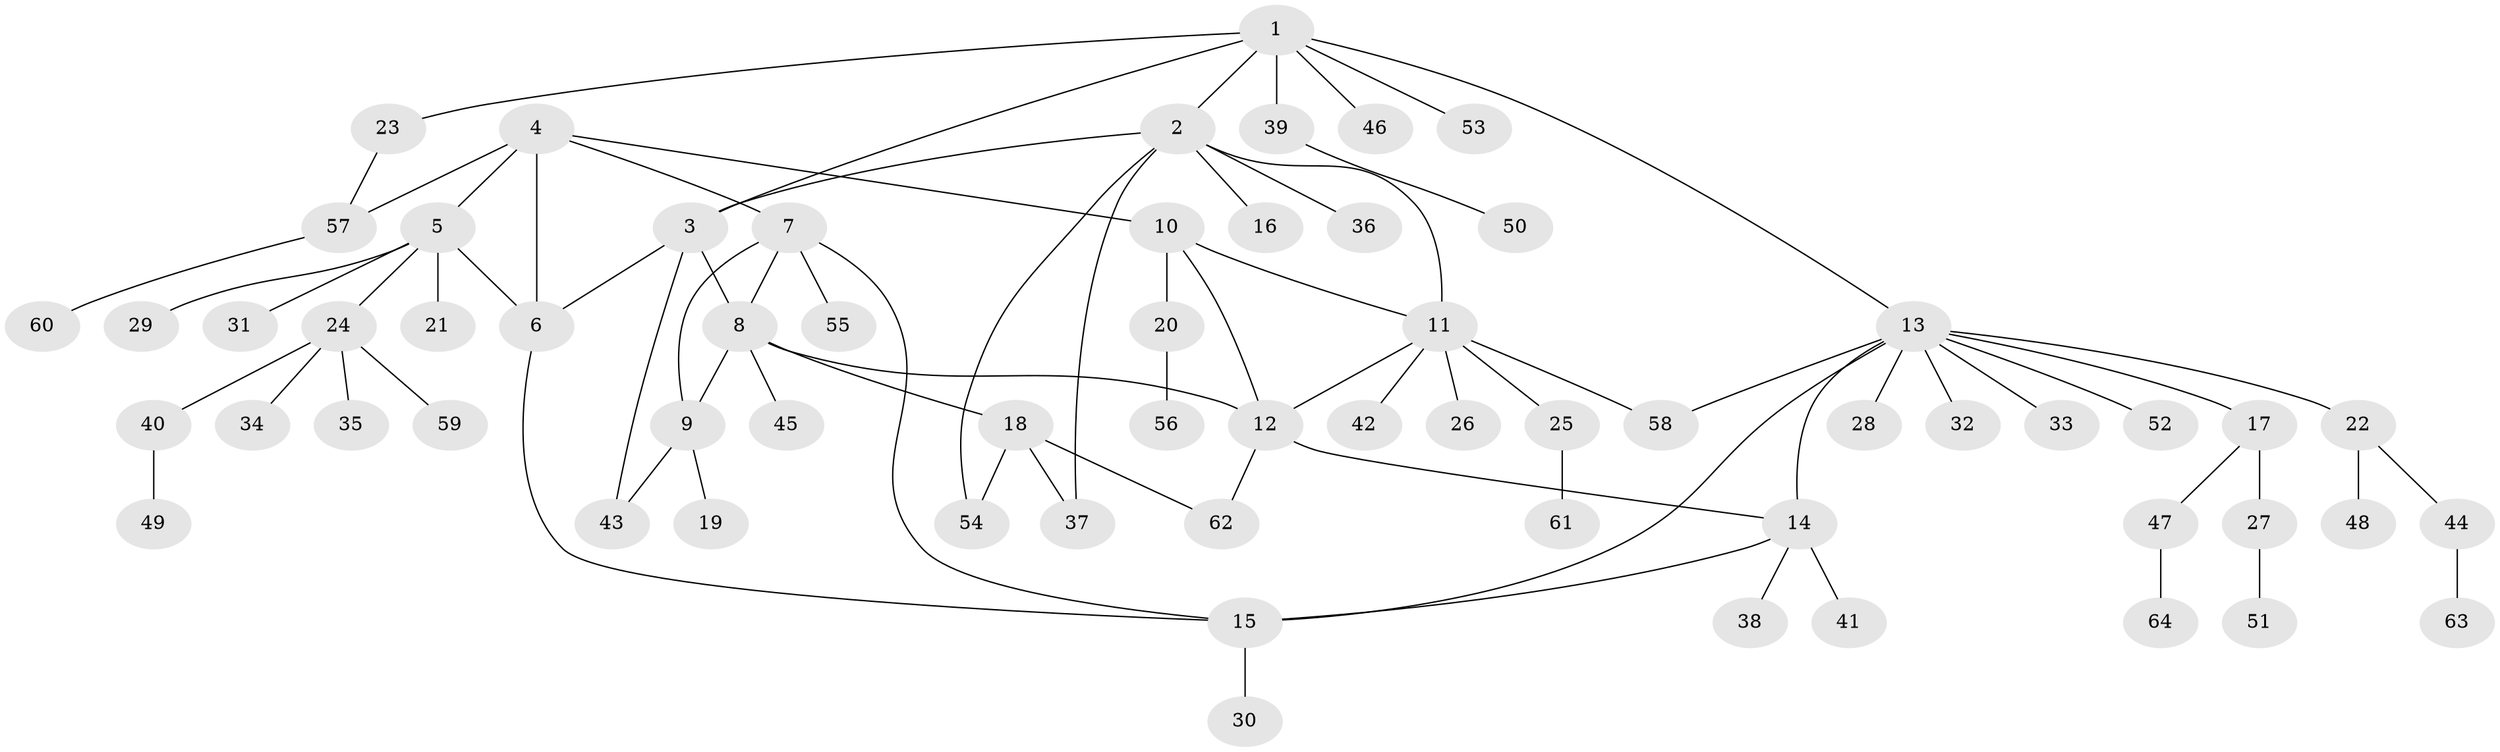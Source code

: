 // Generated by graph-tools (version 1.1) at 2025/26/03/09/25 03:26:42]
// undirected, 64 vertices, 80 edges
graph export_dot {
graph [start="1"]
  node [color=gray90,style=filled];
  1;
  2;
  3;
  4;
  5;
  6;
  7;
  8;
  9;
  10;
  11;
  12;
  13;
  14;
  15;
  16;
  17;
  18;
  19;
  20;
  21;
  22;
  23;
  24;
  25;
  26;
  27;
  28;
  29;
  30;
  31;
  32;
  33;
  34;
  35;
  36;
  37;
  38;
  39;
  40;
  41;
  42;
  43;
  44;
  45;
  46;
  47;
  48;
  49;
  50;
  51;
  52;
  53;
  54;
  55;
  56;
  57;
  58;
  59;
  60;
  61;
  62;
  63;
  64;
  1 -- 2;
  1 -- 3;
  1 -- 13;
  1 -- 23;
  1 -- 39;
  1 -- 46;
  1 -- 53;
  2 -- 3;
  2 -- 11;
  2 -- 16;
  2 -- 36;
  2 -- 37;
  2 -- 54;
  3 -- 6;
  3 -- 8;
  3 -- 43;
  4 -- 5;
  4 -- 6;
  4 -- 7;
  4 -- 10;
  4 -- 57;
  5 -- 6;
  5 -- 21;
  5 -- 24;
  5 -- 29;
  5 -- 31;
  6 -- 15;
  7 -- 8;
  7 -- 9;
  7 -- 15;
  7 -- 55;
  8 -- 9;
  8 -- 12;
  8 -- 18;
  8 -- 45;
  9 -- 19;
  9 -- 43;
  10 -- 11;
  10 -- 12;
  10 -- 20;
  11 -- 12;
  11 -- 25;
  11 -- 26;
  11 -- 42;
  11 -- 58;
  12 -- 14;
  12 -- 62;
  13 -- 14;
  13 -- 15;
  13 -- 17;
  13 -- 22;
  13 -- 28;
  13 -- 32;
  13 -- 33;
  13 -- 52;
  13 -- 58;
  14 -- 15;
  14 -- 38;
  14 -- 41;
  15 -- 30;
  17 -- 27;
  17 -- 47;
  18 -- 37;
  18 -- 54;
  18 -- 62;
  20 -- 56;
  22 -- 44;
  22 -- 48;
  23 -- 57;
  24 -- 34;
  24 -- 35;
  24 -- 40;
  24 -- 59;
  25 -- 61;
  27 -- 51;
  39 -- 50;
  40 -- 49;
  44 -- 63;
  47 -- 64;
  57 -- 60;
}
